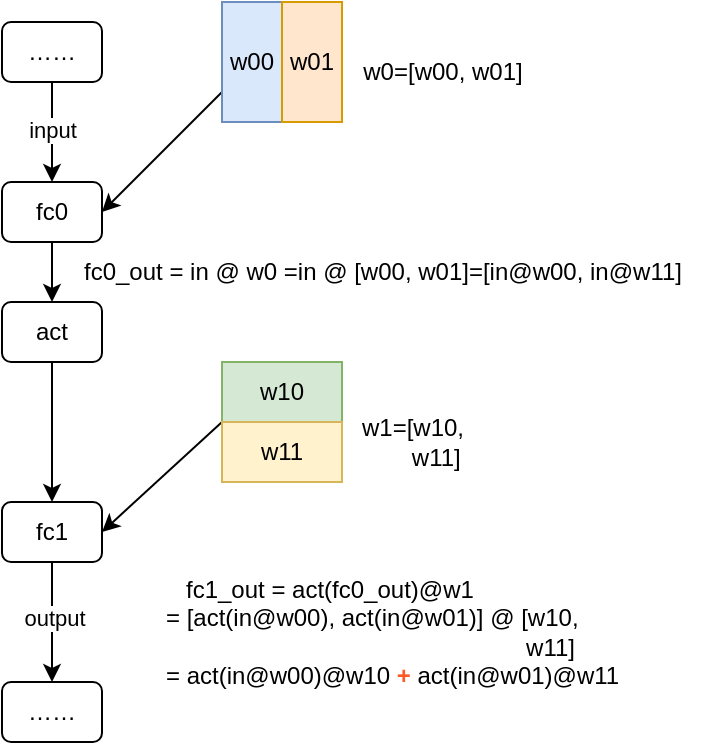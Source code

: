 <mxfile version="28.0.6">
  <diagram name="第 1 页" id="M_yc2-1xa4E7U1q07K4p">
    <mxGraphModel dx="1653" dy="857" grid="1" gridSize="10" guides="1" tooltips="1" connect="1" arrows="1" fold="1" page="1" pageScale="1" pageWidth="1169" pageHeight="827" math="0" shadow="0">
      <root>
        <mxCell id="0" />
        <mxCell id="1" parent="0" />
        <mxCell id="1PNZHOE2NUTSLbtQ-sFq-12" style="edgeStyle=none;rounded=0;orthogonalLoop=1;jettySize=auto;html=1;entryX=0.5;entryY=0;entryDx=0;entryDy=0;" edge="1" parent="1" source="1PNZHOE2NUTSLbtQ-sFq-1" target="1PNZHOE2NUTSLbtQ-sFq-11">
          <mxGeometry relative="1" as="geometry" />
        </mxCell>
        <mxCell id="1PNZHOE2NUTSLbtQ-sFq-1" value="fc0" style="rounded=1;whiteSpace=wrap;html=1;" vertex="1" parent="1">
          <mxGeometry x="180" y="150" width="50" height="30" as="geometry" />
        </mxCell>
        <mxCell id="1PNZHOE2NUTSLbtQ-sFq-5" style="edgeStyle=orthogonalEdgeStyle;rounded=0;orthogonalLoop=1;jettySize=auto;html=1;entryX=0.5;entryY=0;entryDx=0;entryDy=0;" edge="1" parent="1" source="1PNZHOE2NUTSLbtQ-sFq-4" target="1PNZHOE2NUTSLbtQ-sFq-1">
          <mxGeometry relative="1" as="geometry" />
        </mxCell>
        <mxCell id="1PNZHOE2NUTSLbtQ-sFq-6" value="input" style="edgeLabel;html=1;align=center;verticalAlign=middle;resizable=0;points=[];" vertex="1" connectable="0" parent="1PNZHOE2NUTSLbtQ-sFq-5">
          <mxGeometry x="-0.048" relative="1" as="geometry">
            <mxPoint as="offset" />
          </mxGeometry>
        </mxCell>
        <mxCell id="1PNZHOE2NUTSLbtQ-sFq-4" value="……" style="rounded=1;whiteSpace=wrap;html=1;" vertex="1" parent="1">
          <mxGeometry x="180" y="70" width="50" height="30" as="geometry" />
        </mxCell>
        <mxCell id="1PNZHOE2NUTSLbtQ-sFq-10" style="edgeStyle=none;rounded=0;orthogonalLoop=1;jettySize=auto;html=1;entryX=1;entryY=0.5;entryDx=0;entryDy=0;exitX=0;exitY=0.75;exitDx=0;exitDy=0;" edge="1" parent="1" source="1PNZHOE2NUTSLbtQ-sFq-30" target="1PNZHOE2NUTSLbtQ-sFq-1">
          <mxGeometry relative="1" as="geometry">
            <mxPoint x="301.25" y="120" as="sourcePoint" />
          </mxGeometry>
        </mxCell>
        <mxCell id="1PNZHOE2NUTSLbtQ-sFq-14" style="edgeStyle=none;rounded=0;orthogonalLoop=1;jettySize=auto;html=1;entryX=0.5;entryY=0;entryDx=0;entryDy=0;" edge="1" parent="1" source="1PNZHOE2NUTSLbtQ-sFq-11" target="1PNZHOE2NUTSLbtQ-sFq-13">
          <mxGeometry relative="1" as="geometry" />
        </mxCell>
        <mxCell id="1PNZHOE2NUTSLbtQ-sFq-11" value="act" style="rounded=1;whiteSpace=wrap;html=1;" vertex="1" parent="1">
          <mxGeometry x="180" y="210" width="50" height="30" as="geometry" />
        </mxCell>
        <mxCell id="1PNZHOE2NUTSLbtQ-sFq-18" style="edgeStyle=none;rounded=0;orthogonalLoop=1;jettySize=auto;html=1;entryX=0.5;entryY=0;entryDx=0;entryDy=0;" edge="1" parent="1" source="1PNZHOE2NUTSLbtQ-sFq-13" target="1PNZHOE2NUTSLbtQ-sFq-17">
          <mxGeometry relative="1" as="geometry" />
        </mxCell>
        <mxCell id="1PNZHOE2NUTSLbtQ-sFq-19" value="output" style="edgeLabel;html=1;align=center;verticalAlign=middle;resizable=0;points=[];" vertex="1" connectable="0" parent="1PNZHOE2NUTSLbtQ-sFq-18">
          <mxGeometry x="-0.09" y="1" relative="1" as="geometry">
            <mxPoint as="offset" />
          </mxGeometry>
        </mxCell>
        <mxCell id="1PNZHOE2NUTSLbtQ-sFq-13" value="fc1" style="rounded=1;whiteSpace=wrap;html=1;" vertex="1" parent="1">
          <mxGeometry x="180" y="310" width="50" height="30" as="geometry" />
        </mxCell>
        <mxCell id="1PNZHOE2NUTSLbtQ-sFq-16" style="edgeStyle=none;rounded=0;orthogonalLoop=1;jettySize=auto;html=1;entryX=1;entryY=0.5;entryDx=0;entryDy=0;exitX=0;exitY=0;exitDx=0;exitDy=0;" edge="1" parent="1" source="1PNZHOE2NUTSLbtQ-sFq-35" target="1PNZHOE2NUTSLbtQ-sFq-13">
          <mxGeometry relative="1" as="geometry">
            <mxPoint x="300" y="255.526" as="sourcePoint" />
          </mxGeometry>
        </mxCell>
        <mxCell id="1PNZHOE2NUTSLbtQ-sFq-17" value="……" style="rounded=1;whiteSpace=wrap;html=1;" vertex="1" parent="1">
          <mxGeometry x="180" y="400" width="50" height="30" as="geometry" />
        </mxCell>
        <mxCell id="1PNZHOE2NUTSLbtQ-sFq-20" value="w0=[w00, w01]" style="text;html=1;align=center;verticalAlign=middle;resizable=0;points=[];autosize=1;strokeColor=none;fillColor=none;" vertex="1" parent="1">
          <mxGeometry x="350" y="80" width="100" height="30" as="geometry" />
        </mxCell>
        <mxCell id="1PNZHOE2NUTSLbtQ-sFq-21" value="&lt;div&gt;w1=[w10,&lt;/div&gt;&lt;div&gt;&amp;nbsp;&amp;nbsp;&amp;nbsp;&amp;nbsp;&amp;nbsp;&amp;nbsp; w11]&lt;/div&gt;" style="text;html=1;align=center;verticalAlign=middle;resizable=0;points=[];autosize=1;strokeColor=none;fillColor=none;" vertex="1" parent="1">
          <mxGeometry x="350" y="260" width="70" height="40" as="geometry" />
        </mxCell>
        <mxCell id="1PNZHOE2NUTSLbtQ-sFq-22" value="fc0_out = in @ w0 =in @ [w00, w01]=[in@w00, in@w11]" style="text;html=1;align=center;verticalAlign=middle;resizable=0;points=[];autosize=1;strokeColor=none;fillColor=none;" vertex="1" parent="1">
          <mxGeometry x="210" y="180" width="320" height="30" as="geometry" />
        </mxCell>
        <mxCell id="1PNZHOE2NUTSLbtQ-sFq-23" value="&lt;div align=&quot;left&quot;&gt;&amp;nbsp;&amp;nbsp; fc1_out = act(fc0_out)@w1&lt;/div&gt;&lt;div align=&quot;left&quot;&gt;= [act(in@w00), act(in@w01)] @ [w10,&lt;/div&gt;&lt;div align=&quot;left&quot;&gt;&amp;nbsp;&amp;nbsp;&amp;nbsp;&amp;nbsp;&amp;nbsp;&amp;nbsp;&amp;nbsp;&amp;nbsp;&amp;nbsp;&amp;nbsp;&amp;nbsp;&amp;nbsp;&amp;nbsp;&amp;nbsp;&amp;nbsp;&amp;nbsp;&amp;nbsp;&amp;nbsp;&amp;nbsp;&amp;nbsp;&amp;nbsp;&amp;nbsp;&amp;nbsp;&amp;nbsp;&amp;nbsp;&amp;nbsp;&amp;nbsp;&amp;nbsp;&amp;nbsp;&amp;nbsp;&amp;nbsp;&amp;nbsp;&amp;nbsp;&amp;nbsp;&amp;nbsp;&amp;nbsp;&amp;nbsp;&amp;nbsp;&amp;nbsp;&amp;nbsp;&amp;nbsp;&amp;nbsp;&amp;nbsp;&amp;nbsp;&amp;nbsp;&amp;nbsp;&amp;nbsp;&amp;nbsp;&amp;nbsp;&amp;nbsp;&amp;nbsp;&amp;nbsp;&amp;nbsp; w11]&lt;/div&gt;&lt;div align=&quot;left&quot;&gt;= act(in@w00)@w10 &lt;span style=&quot;color: rgb(255, 89, 39);&quot;&gt;&lt;b&gt;+&lt;/b&gt;&lt;/span&gt; act(in@w01)@w11&lt;br&gt;&lt;/div&gt;" style="text;html=1;align=left;verticalAlign=middle;resizable=0;points=[];autosize=1;strokeColor=none;fillColor=none;" vertex="1" parent="1">
          <mxGeometry x="260" y="340" width="250" height="70" as="geometry" />
        </mxCell>
        <mxCell id="1PNZHOE2NUTSLbtQ-sFq-29" value="" style="group" vertex="1" connectable="0" parent="1">
          <mxGeometry x="290" y="60" width="60" height="60" as="geometry" />
        </mxCell>
        <mxCell id="1PNZHOE2NUTSLbtQ-sFq-30" value="w00" style="rounded=0;whiteSpace=wrap;html=1;fillColor=#dae8fc;strokeColor=#6c8ebf;" vertex="1" parent="1PNZHOE2NUTSLbtQ-sFq-29">
          <mxGeometry width="30" height="60" as="geometry" />
        </mxCell>
        <mxCell id="1PNZHOE2NUTSLbtQ-sFq-33" style="edgeStyle=none;rounded=0;orthogonalLoop=1;jettySize=auto;html=1;exitX=0;exitY=0.5;exitDx=0;exitDy=0;" edge="1" parent="1PNZHOE2NUTSLbtQ-sFq-29" source="1PNZHOE2NUTSLbtQ-sFq-31" target="1PNZHOE2NUTSLbtQ-sFq-30">
          <mxGeometry relative="1" as="geometry" />
        </mxCell>
        <mxCell id="1PNZHOE2NUTSLbtQ-sFq-31" value="w01" style="rounded=0;whiteSpace=wrap;html=1;fillColor=#ffe6cc;strokeColor=#d79b00;" vertex="1" parent="1PNZHOE2NUTSLbtQ-sFq-29">
          <mxGeometry x="30" width="30" height="60" as="geometry" />
        </mxCell>
        <mxCell id="1PNZHOE2NUTSLbtQ-sFq-37" value="" style="group" vertex="1" connectable="0" parent="1">
          <mxGeometry x="290" y="240" width="60" height="60" as="geometry" />
        </mxCell>
        <mxCell id="1PNZHOE2NUTSLbtQ-sFq-34" value="w10" style="rounded=0;whiteSpace=wrap;html=1;fillColor=#d5e8d4;strokeColor=#82b366;" vertex="1" parent="1PNZHOE2NUTSLbtQ-sFq-37">
          <mxGeometry width="60" height="30" as="geometry" />
        </mxCell>
        <mxCell id="1PNZHOE2NUTSLbtQ-sFq-35" value="w11" style="rounded=0;whiteSpace=wrap;html=1;fillColor=#fff2cc;strokeColor=#d6b656;" vertex="1" parent="1PNZHOE2NUTSLbtQ-sFq-37">
          <mxGeometry y="30" width="60" height="30" as="geometry" />
        </mxCell>
        <mxCell id="1PNZHOE2NUTSLbtQ-sFq-38" style="edgeStyle=none;rounded=0;orthogonalLoop=1;jettySize=auto;html=1;exitX=0.25;exitY=1;exitDx=0;exitDy=0;" edge="1" parent="1PNZHOE2NUTSLbtQ-sFq-37" source="1PNZHOE2NUTSLbtQ-sFq-34" target="1PNZHOE2NUTSLbtQ-sFq-34">
          <mxGeometry relative="1" as="geometry" />
        </mxCell>
      </root>
    </mxGraphModel>
  </diagram>
</mxfile>

